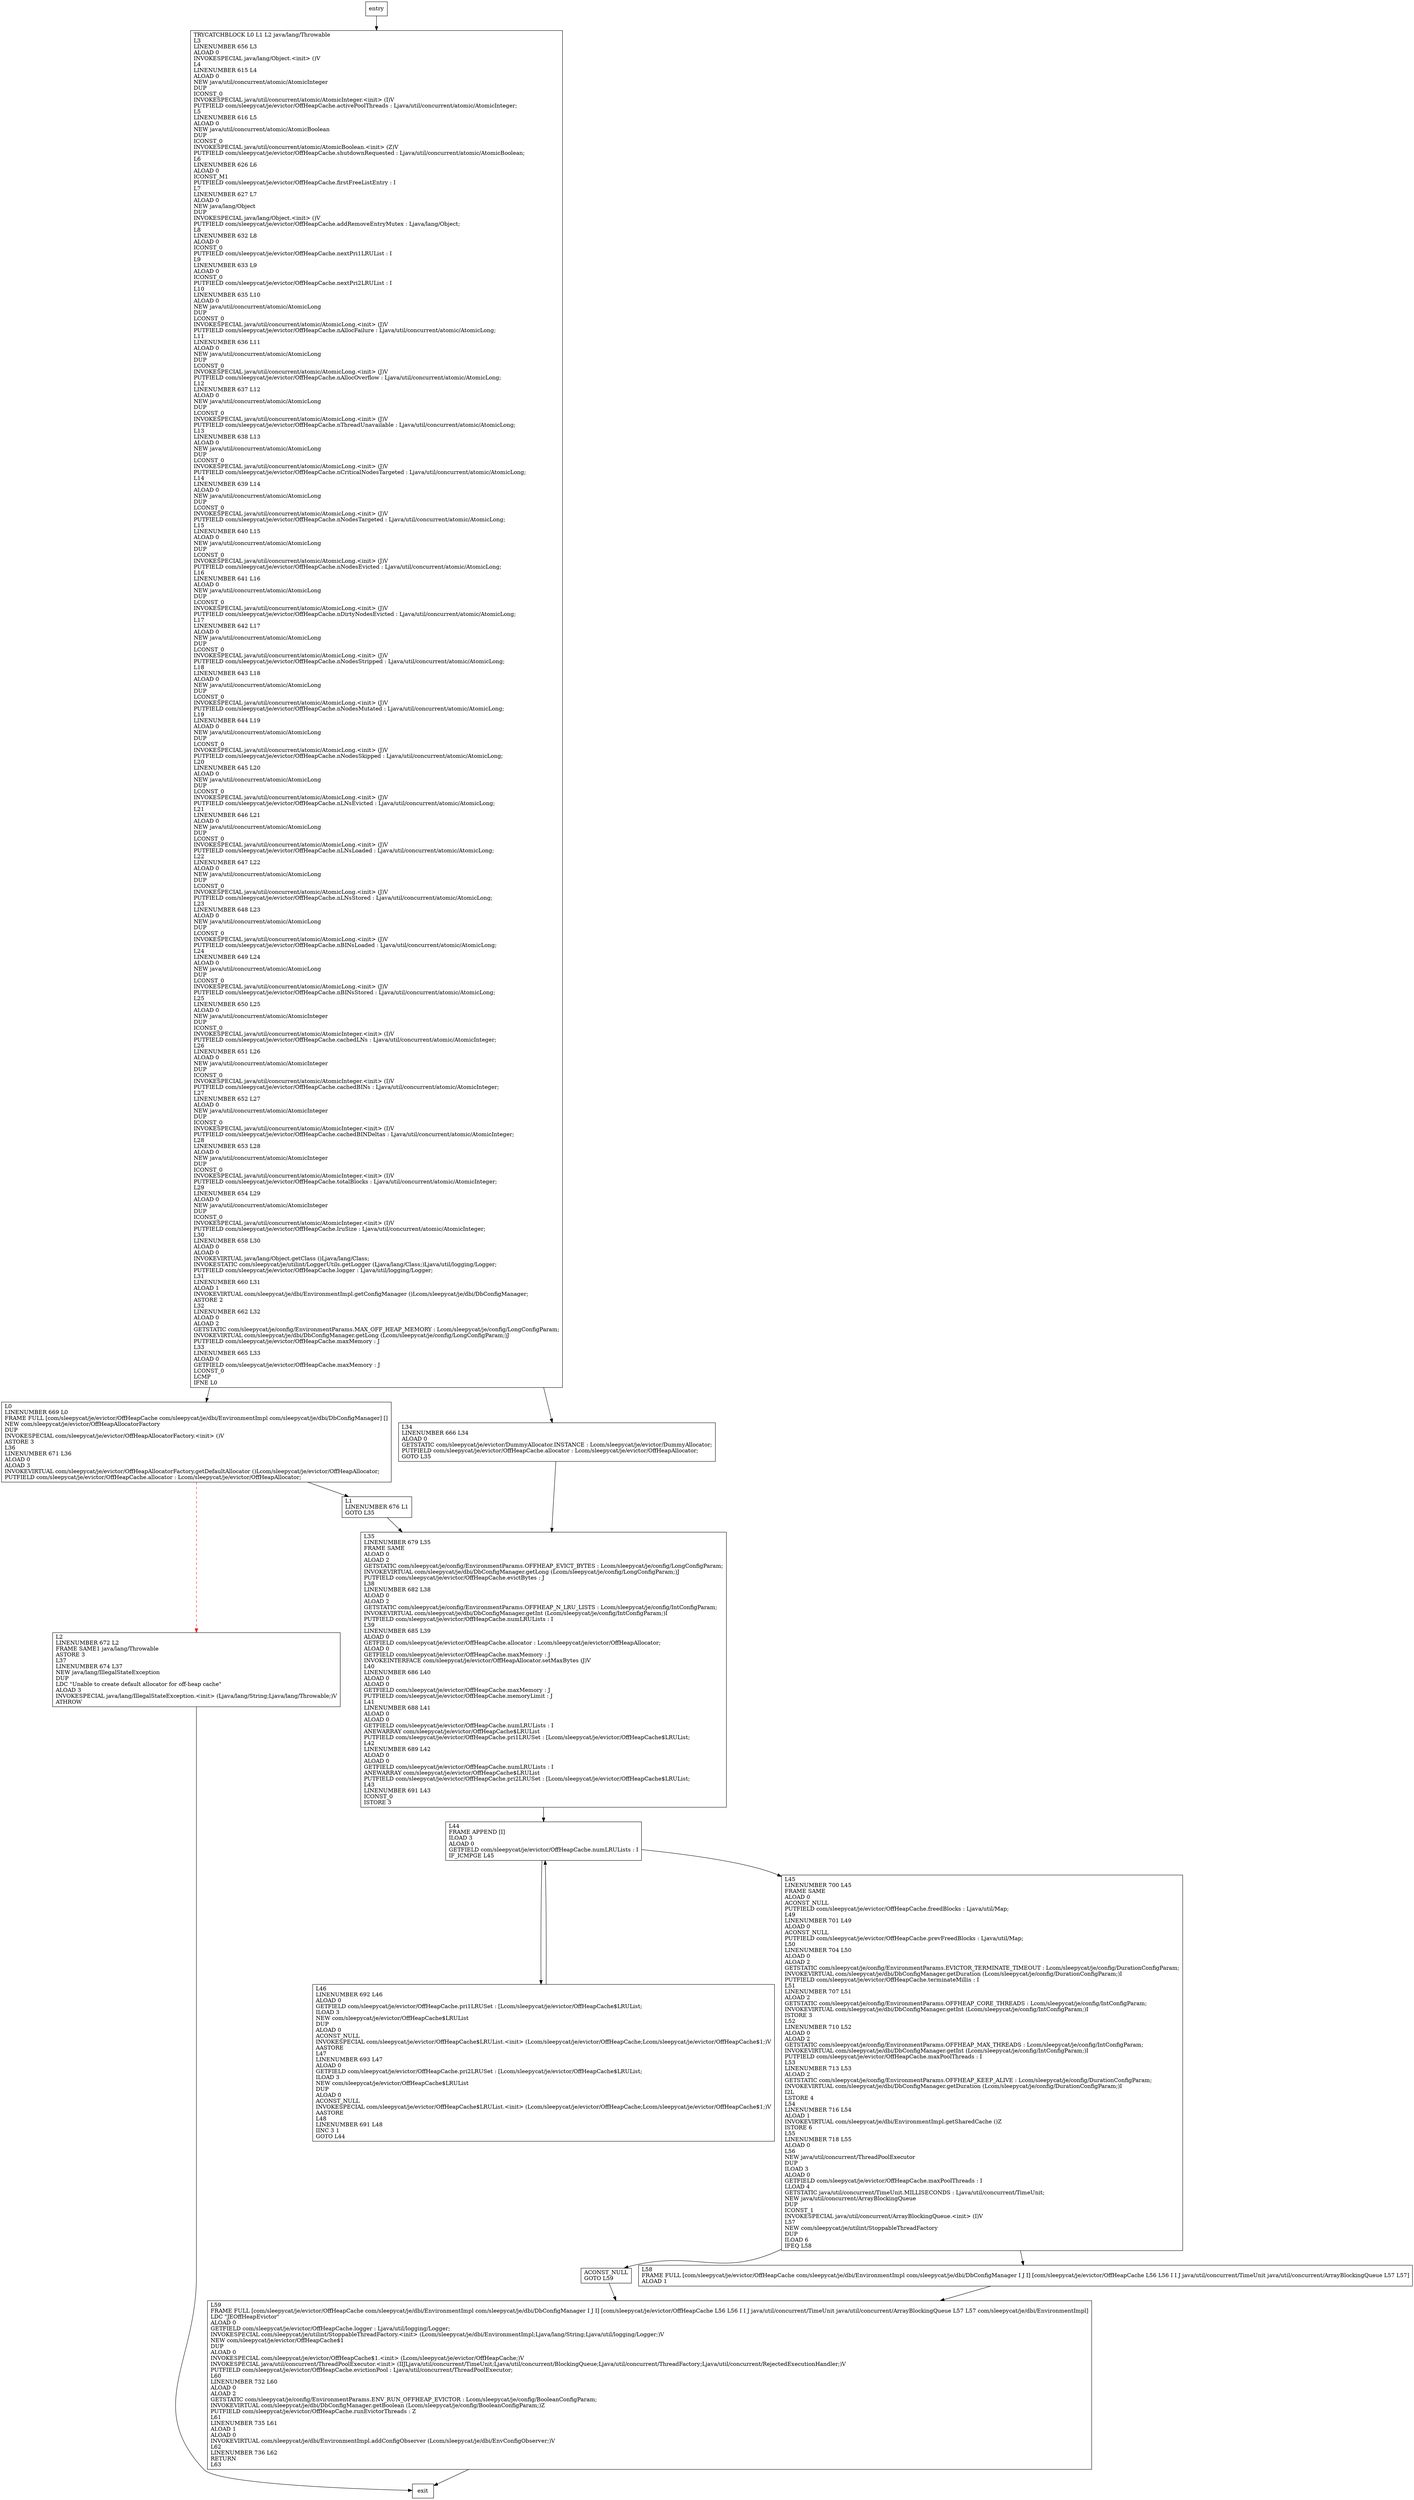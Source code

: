 digraph <init> {
node [shape=record];
13408151 [label="L0\lLINENUMBER 669 L0\lFRAME FULL [com/sleepycat/je/evictor/OffHeapCache com/sleepycat/je/dbi/EnvironmentImpl com/sleepycat/je/dbi/DbConfigManager] []\lNEW com/sleepycat/je/evictor/OffHeapAllocatorFactory\lDUP\lINVOKESPECIAL com/sleepycat/je/evictor/OffHeapAllocatorFactory.\<init\> ()V\lASTORE 3\lL36\lLINENUMBER 671 L36\lALOAD 0\lALOAD 3\lINVOKEVIRTUAL com/sleepycat/je/evictor/OffHeapAllocatorFactory.getDefaultAllocator ()Lcom/sleepycat/je/evictor/OffHeapAllocator;\lPUTFIELD com/sleepycat/je/evictor/OffHeapCache.allocator : Lcom/sleepycat/je/evictor/OffHeapAllocator;\l"];
175297982 [label="L59\lFRAME FULL [com/sleepycat/je/evictor/OffHeapCache com/sleepycat/je/dbi/EnvironmentImpl com/sleepycat/je/dbi/DbConfigManager I J I] [com/sleepycat/je/evictor/OffHeapCache L56 L56 I I J java/util/concurrent/TimeUnit java/util/concurrent/ArrayBlockingQueue L57 L57 com/sleepycat/je/dbi/EnvironmentImpl]\lLDC \"JEOffHeapEvictor\"\lALOAD 0\lGETFIELD com/sleepycat/je/evictor/OffHeapCache.logger : Ljava/util/logging/Logger;\lINVOKESPECIAL com/sleepycat/je/utilint/StoppableThreadFactory.\<init\> (Lcom/sleepycat/je/dbi/EnvironmentImpl;Ljava/lang/String;Ljava/util/logging/Logger;)V\lNEW com/sleepycat/je/evictor/OffHeapCache$1\lDUP\lALOAD 0\lINVOKESPECIAL com/sleepycat/je/evictor/OffHeapCache$1.\<init\> (Lcom/sleepycat/je/evictor/OffHeapCache;)V\lINVOKESPECIAL java/util/concurrent/ThreadPoolExecutor.\<init\> (IIJLjava/util/concurrent/TimeUnit;Ljava/util/concurrent/BlockingQueue;Ljava/util/concurrent/ThreadFactory;Ljava/util/concurrent/RejectedExecutionHandler;)V\lPUTFIELD com/sleepycat/je/evictor/OffHeapCache.evictionPool : Ljava/util/concurrent/ThreadPoolExecutor;\lL60\lLINENUMBER 732 L60\lALOAD 0\lALOAD 2\lGETSTATIC com/sleepycat/je/config/EnvironmentParams.ENV_RUN_OFFHEAP_EVICTOR : Lcom/sleepycat/je/config/BooleanConfigParam;\lINVOKEVIRTUAL com/sleepycat/je/dbi/DbConfigManager.getBoolean (Lcom/sleepycat/je/config/BooleanConfigParam;)Z\lPUTFIELD com/sleepycat/je/evictor/OffHeapCache.runEvictorThreads : Z\lL61\lLINENUMBER 735 L61\lALOAD 1\lALOAD 0\lINVOKEVIRTUAL com/sleepycat/je/dbi/EnvironmentImpl.addConfigObserver (Lcom/sleepycat/je/dbi/EnvConfigObserver;)V\lL62\lLINENUMBER 736 L62\lRETURN\lL63\l"];
631377285 [label="ACONST_NULL\lGOTO L59\l"];
452503743 [label="L35\lLINENUMBER 679 L35\lFRAME SAME\lALOAD 0\lALOAD 2\lGETSTATIC com/sleepycat/je/config/EnvironmentParams.OFFHEAP_EVICT_BYTES : Lcom/sleepycat/je/config/LongConfigParam;\lINVOKEVIRTUAL com/sleepycat/je/dbi/DbConfigManager.getLong (Lcom/sleepycat/je/config/LongConfigParam;)J\lPUTFIELD com/sleepycat/je/evictor/OffHeapCache.evictBytes : J\lL38\lLINENUMBER 682 L38\lALOAD 0\lALOAD 2\lGETSTATIC com/sleepycat/je/config/EnvironmentParams.OFFHEAP_N_LRU_LISTS : Lcom/sleepycat/je/config/IntConfigParam;\lINVOKEVIRTUAL com/sleepycat/je/dbi/DbConfigManager.getInt (Lcom/sleepycat/je/config/IntConfigParam;)I\lPUTFIELD com/sleepycat/je/evictor/OffHeapCache.numLRULists : I\lL39\lLINENUMBER 685 L39\lALOAD 0\lGETFIELD com/sleepycat/je/evictor/OffHeapCache.allocator : Lcom/sleepycat/je/evictor/OffHeapAllocator;\lALOAD 0\lGETFIELD com/sleepycat/je/evictor/OffHeapCache.maxMemory : J\lINVOKEINTERFACE com/sleepycat/je/evictor/OffHeapAllocator.setMaxBytes (J)V\lL40\lLINENUMBER 686 L40\lALOAD 0\lALOAD 0\lGETFIELD com/sleepycat/je/evictor/OffHeapCache.maxMemory : J\lPUTFIELD com/sleepycat/je/evictor/OffHeapCache.memoryLimit : J\lL41\lLINENUMBER 688 L41\lALOAD 0\lALOAD 0\lGETFIELD com/sleepycat/je/evictor/OffHeapCache.numLRULists : I\lANEWARRAY com/sleepycat/je/evictor/OffHeapCache$LRUList\lPUTFIELD com/sleepycat/je/evictor/OffHeapCache.pri1LRUSet : [Lcom/sleepycat/je/evictor/OffHeapCache$LRUList;\lL42\lLINENUMBER 689 L42\lALOAD 0\lALOAD 0\lGETFIELD com/sleepycat/je/evictor/OffHeapCache.numLRULists : I\lANEWARRAY com/sleepycat/je/evictor/OffHeapCache$LRUList\lPUTFIELD com/sleepycat/je/evictor/OffHeapCache.pri2LRUSet : [Lcom/sleepycat/je/evictor/OffHeapCache$LRUList;\lL43\lLINENUMBER 691 L43\lICONST_0\lISTORE 3\l"];
1987060959 [label="L58\lFRAME FULL [com/sleepycat/je/evictor/OffHeapCache com/sleepycat/je/dbi/EnvironmentImpl com/sleepycat/je/dbi/DbConfigManager I J I] [com/sleepycat/je/evictor/OffHeapCache L56 L56 I I J java/util/concurrent/TimeUnit java/util/concurrent/ArrayBlockingQueue L57 L57]\lALOAD 1\l"];
1676927422 [label="L46\lLINENUMBER 692 L46\lALOAD 0\lGETFIELD com/sleepycat/je/evictor/OffHeapCache.pri1LRUSet : [Lcom/sleepycat/je/evictor/OffHeapCache$LRUList;\lILOAD 3\lNEW com/sleepycat/je/evictor/OffHeapCache$LRUList\lDUP\lALOAD 0\lACONST_NULL\lINVOKESPECIAL com/sleepycat/je/evictor/OffHeapCache$LRUList.\<init\> (Lcom/sleepycat/je/evictor/OffHeapCache;Lcom/sleepycat/je/evictor/OffHeapCache$1;)V\lAASTORE\lL47\lLINENUMBER 693 L47\lALOAD 0\lGETFIELD com/sleepycat/je/evictor/OffHeapCache.pri2LRUSet : [Lcom/sleepycat/je/evictor/OffHeapCache$LRUList;\lILOAD 3\lNEW com/sleepycat/je/evictor/OffHeapCache$LRUList\lDUP\lALOAD 0\lACONST_NULL\lINVOKESPECIAL com/sleepycat/je/evictor/OffHeapCache$LRUList.\<init\> (Lcom/sleepycat/je/evictor/OffHeapCache;Lcom/sleepycat/je/evictor/OffHeapCache$1;)V\lAASTORE\lL48\lLINENUMBER 691 L48\lIINC 3 1\lGOTO L44\l"];
2059464498 [label="L45\lLINENUMBER 700 L45\lFRAME SAME\lALOAD 0\lACONST_NULL\lPUTFIELD com/sleepycat/je/evictor/OffHeapCache.freedBlocks : Ljava/util/Map;\lL49\lLINENUMBER 701 L49\lALOAD 0\lACONST_NULL\lPUTFIELD com/sleepycat/je/evictor/OffHeapCache.prevFreedBlocks : Ljava/util/Map;\lL50\lLINENUMBER 704 L50\lALOAD 0\lALOAD 2\lGETSTATIC com/sleepycat/je/config/EnvironmentParams.EVICTOR_TERMINATE_TIMEOUT : Lcom/sleepycat/je/config/DurationConfigParam;\lINVOKEVIRTUAL com/sleepycat/je/dbi/DbConfigManager.getDuration (Lcom/sleepycat/je/config/DurationConfigParam;)I\lPUTFIELD com/sleepycat/je/evictor/OffHeapCache.terminateMillis : I\lL51\lLINENUMBER 707 L51\lALOAD 2\lGETSTATIC com/sleepycat/je/config/EnvironmentParams.OFFHEAP_CORE_THREADS : Lcom/sleepycat/je/config/IntConfigParam;\lINVOKEVIRTUAL com/sleepycat/je/dbi/DbConfigManager.getInt (Lcom/sleepycat/je/config/IntConfigParam;)I\lISTORE 3\lL52\lLINENUMBER 710 L52\lALOAD 0\lALOAD 2\lGETSTATIC com/sleepycat/je/config/EnvironmentParams.OFFHEAP_MAX_THREADS : Lcom/sleepycat/je/config/IntConfigParam;\lINVOKEVIRTUAL com/sleepycat/je/dbi/DbConfigManager.getInt (Lcom/sleepycat/je/config/IntConfigParam;)I\lPUTFIELD com/sleepycat/je/evictor/OffHeapCache.maxPoolThreads : I\lL53\lLINENUMBER 713 L53\lALOAD 2\lGETSTATIC com/sleepycat/je/config/EnvironmentParams.OFFHEAP_KEEP_ALIVE : Lcom/sleepycat/je/config/DurationConfigParam;\lINVOKEVIRTUAL com/sleepycat/je/dbi/DbConfigManager.getDuration (Lcom/sleepycat/je/config/DurationConfigParam;)I\lI2L\lLSTORE 4\lL54\lLINENUMBER 716 L54\lALOAD 1\lINVOKEVIRTUAL com/sleepycat/je/dbi/EnvironmentImpl.getSharedCache ()Z\lISTORE 6\lL55\lLINENUMBER 718 L55\lALOAD 0\lL56\lNEW java/util/concurrent/ThreadPoolExecutor\lDUP\lILOAD 3\lALOAD 0\lGETFIELD com/sleepycat/je/evictor/OffHeapCache.maxPoolThreads : I\lLLOAD 4\lGETSTATIC java/util/concurrent/TimeUnit.MILLISECONDS : Ljava/util/concurrent/TimeUnit;\lNEW java/util/concurrent/ArrayBlockingQueue\lDUP\lICONST_1\lINVOKESPECIAL java/util/concurrent/ArrayBlockingQueue.\<init\> (I)V\lL57\lNEW com/sleepycat/je/utilint/StoppableThreadFactory\lDUP\lILOAD 6\lIFEQ L58\l"];
898864461 [label="L2\lLINENUMBER 672 L2\lFRAME SAME1 java/lang/Throwable\lASTORE 3\lL37\lLINENUMBER 674 L37\lNEW java/lang/IllegalStateException\lDUP\lLDC \"Unable to create default allocator for off-heap cache\"\lALOAD 3\lINVOKESPECIAL java/lang/IllegalStateException.\<init\> (Ljava/lang/String;Ljava/lang/Throwable;)V\lATHROW\l"];
2129459418 [label="L34\lLINENUMBER 666 L34\lALOAD 0\lGETSTATIC com/sleepycat/je/evictor/DummyAllocator.INSTANCE : Lcom/sleepycat/je/evictor/DummyAllocator;\lPUTFIELD com/sleepycat/je/evictor/OffHeapCache.allocator : Lcom/sleepycat/je/evictor/OffHeapAllocator;\lGOTO L35\l"];
1256402002 [label="L44\lFRAME APPEND [I]\lILOAD 3\lALOAD 0\lGETFIELD com/sleepycat/je/evictor/OffHeapCache.numLRULists : I\lIF_ICMPGE L45\l"];
296238206 [label="L1\lLINENUMBER 676 L1\lGOTO L35\l"];
390832106 [label="TRYCATCHBLOCK L0 L1 L2 java/lang/Throwable\lL3\lLINENUMBER 656 L3\lALOAD 0\lINVOKESPECIAL java/lang/Object.\<init\> ()V\lL4\lLINENUMBER 615 L4\lALOAD 0\lNEW java/util/concurrent/atomic/AtomicInteger\lDUP\lICONST_0\lINVOKESPECIAL java/util/concurrent/atomic/AtomicInteger.\<init\> (I)V\lPUTFIELD com/sleepycat/je/evictor/OffHeapCache.activePoolThreads : Ljava/util/concurrent/atomic/AtomicInteger;\lL5\lLINENUMBER 616 L5\lALOAD 0\lNEW java/util/concurrent/atomic/AtomicBoolean\lDUP\lICONST_0\lINVOKESPECIAL java/util/concurrent/atomic/AtomicBoolean.\<init\> (Z)V\lPUTFIELD com/sleepycat/je/evictor/OffHeapCache.shutdownRequested : Ljava/util/concurrent/atomic/AtomicBoolean;\lL6\lLINENUMBER 626 L6\lALOAD 0\lICONST_M1\lPUTFIELD com/sleepycat/je/evictor/OffHeapCache.firstFreeListEntry : I\lL7\lLINENUMBER 627 L7\lALOAD 0\lNEW java/lang/Object\lDUP\lINVOKESPECIAL java/lang/Object.\<init\> ()V\lPUTFIELD com/sleepycat/je/evictor/OffHeapCache.addRemoveEntryMutex : Ljava/lang/Object;\lL8\lLINENUMBER 632 L8\lALOAD 0\lICONST_0\lPUTFIELD com/sleepycat/je/evictor/OffHeapCache.nextPri1LRUList : I\lL9\lLINENUMBER 633 L9\lALOAD 0\lICONST_0\lPUTFIELD com/sleepycat/je/evictor/OffHeapCache.nextPri2LRUList : I\lL10\lLINENUMBER 635 L10\lALOAD 0\lNEW java/util/concurrent/atomic/AtomicLong\lDUP\lLCONST_0\lINVOKESPECIAL java/util/concurrent/atomic/AtomicLong.\<init\> (J)V\lPUTFIELD com/sleepycat/je/evictor/OffHeapCache.nAllocFailure : Ljava/util/concurrent/atomic/AtomicLong;\lL11\lLINENUMBER 636 L11\lALOAD 0\lNEW java/util/concurrent/atomic/AtomicLong\lDUP\lLCONST_0\lINVOKESPECIAL java/util/concurrent/atomic/AtomicLong.\<init\> (J)V\lPUTFIELD com/sleepycat/je/evictor/OffHeapCache.nAllocOverflow : Ljava/util/concurrent/atomic/AtomicLong;\lL12\lLINENUMBER 637 L12\lALOAD 0\lNEW java/util/concurrent/atomic/AtomicLong\lDUP\lLCONST_0\lINVOKESPECIAL java/util/concurrent/atomic/AtomicLong.\<init\> (J)V\lPUTFIELD com/sleepycat/je/evictor/OffHeapCache.nThreadUnavailable : Ljava/util/concurrent/atomic/AtomicLong;\lL13\lLINENUMBER 638 L13\lALOAD 0\lNEW java/util/concurrent/atomic/AtomicLong\lDUP\lLCONST_0\lINVOKESPECIAL java/util/concurrent/atomic/AtomicLong.\<init\> (J)V\lPUTFIELD com/sleepycat/je/evictor/OffHeapCache.nCriticalNodesTargeted : Ljava/util/concurrent/atomic/AtomicLong;\lL14\lLINENUMBER 639 L14\lALOAD 0\lNEW java/util/concurrent/atomic/AtomicLong\lDUP\lLCONST_0\lINVOKESPECIAL java/util/concurrent/atomic/AtomicLong.\<init\> (J)V\lPUTFIELD com/sleepycat/je/evictor/OffHeapCache.nNodesTargeted : Ljava/util/concurrent/atomic/AtomicLong;\lL15\lLINENUMBER 640 L15\lALOAD 0\lNEW java/util/concurrent/atomic/AtomicLong\lDUP\lLCONST_0\lINVOKESPECIAL java/util/concurrent/atomic/AtomicLong.\<init\> (J)V\lPUTFIELD com/sleepycat/je/evictor/OffHeapCache.nNodesEvicted : Ljava/util/concurrent/atomic/AtomicLong;\lL16\lLINENUMBER 641 L16\lALOAD 0\lNEW java/util/concurrent/atomic/AtomicLong\lDUP\lLCONST_0\lINVOKESPECIAL java/util/concurrent/atomic/AtomicLong.\<init\> (J)V\lPUTFIELD com/sleepycat/je/evictor/OffHeapCache.nDirtyNodesEvicted : Ljava/util/concurrent/atomic/AtomicLong;\lL17\lLINENUMBER 642 L17\lALOAD 0\lNEW java/util/concurrent/atomic/AtomicLong\lDUP\lLCONST_0\lINVOKESPECIAL java/util/concurrent/atomic/AtomicLong.\<init\> (J)V\lPUTFIELD com/sleepycat/je/evictor/OffHeapCache.nNodesStripped : Ljava/util/concurrent/atomic/AtomicLong;\lL18\lLINENUMBER 643 L18\lALOAD 0\lNEW java/util/concurrent/atomic/AtomicLong\lDUP\lLCONST_0\lINVOKESPECIAL java/util/concurrent/atomic/AtomicLong.\<init\> (J)V\lPUTFIELD com/sleepycat/je/evictor/OffHeapCache.nNodesMutated : Ljava/util/concurrent/atomic/AtomicLong;\lL19\lLINENUMBER 644 L19\lALOAD 0\lNEW java/util/concurrent/atomic/AtomicLong\lDUP\lLCONST_0\lINVOKESPECIAL java/util/concurrent/atomic/AtomicLong.\<init\> (J)V\lPUTFIELD com/sleepycat/je/evictor/OffHeapCache.nNodesSkipped : Ljava/util/concurrent/atomic/AtomicLong;\lL20\lLINENUMBER 645 L20\lALOAD 0\lNEW java/util/concurrent/atomic/AtomicLong\lDUP\lLCONST_0\lINVOKESPECIAL java/util/concurrent/atomic/AtomicLong.\<init\> (J)V\lPUTFIELD com/sleepycat/je/evictor/OffHeapCache.nLNsEvicted : Ljava/util/concurrent/atomic/AtomicLong;\lL21\lLINENUMBER 646 L21\lALOAD 0\lNEW java/util/concurrent/atomic/AtomicLong\lDUP\lLCONST_0\lINVOKESPECIAL java/util/concurrent/atomic/AtomicLong.\<init\> (J)V\lPUTFIELD com/sleepycat/je/evictor/OffHeapCache.nLNsLoaded : Ljava/util/concurrent/atomic/AtomicLong;\lL22\lLINENUMBER 647 L22\lALOAD 0\lNEW java/util/concurrent/atomic/AtomicLong\lDUP\lLCONST_0\lINVOKESPECIAL java/util/concurrent/atomic/AtomicLong.\<init\> (J)V\lPUTFIELD com/sleepycat/je/evictor/OffHeapCache.nLNsStored : Ljava/util/concurrent/atomic/AtomicLong;\lL23\lLINENUMBER 648 L23\lALOAD 0\lNEW java/util/concurrent/atomic/AtomicLong\lDUP\lLCONST_0\lINVOKESPECIAL java/util/concurrent/atomic/AtomicLong.\<init\> (J)V\lPUTFIELD com/sleepycat/je/evictor/OffHeapCache.nBINsLoaded : Ljava/util/concurrent/atomic/AtomicLong;\lL24\lLINENUMBER 649 L24\lALOAD 0\lNEW java/util/concurrent/atomic/AtomicLong\lDUP\lLCONST_0\lINVOKESPECIAL java/util/concurrent/atomic/AtomicLong.\<init\> (J)V\lPUTFIELD com/sleepycat/je/evictor/OffHeapCache.nBINsStored : Ljava/util/concurrent/atomic/AtomicLong;\lL25\lLINENUMBER 650 L25\lALOAD 0\lNEW java/util/concurrent/atomic/AtomicInteger\lDUP\lICONST_0\lINVOKESPECIAL java/util/concurrent/atomic/AtomicInteger.\<init\> (I)V\lPUTFIELD com/sleepycat/je/evictor/OffHeapCache.cachedLNs : Ljava/util/concurrent/atomic/AtomicInteger;\lL26\lLINENUMBER 651 L26\lALOAD 0\lNEW java/util/concurrent/atomic/AtomicInteger\lDUP\lICONST_0\lINVOKESPECIAL java/util/concurrent/atomic/AtomicInteger.\<init\> (I)V\lPUTFIELD com/sleepycat/je/evictor/OffHeapCache.cachedBINs : Ljava/util/concurrent/atomic/AtomicInteger;\lL27\lLINENUMBER 652 L27\lALOAD 0\lNEW java/util/concurrent/atomic/AtomicInteger\lDUP\lICONST_0\lINVOKESPECIAL java/util/concurrent/atomic/AtomicInteger.\<init\> (I)V\lPUTFIELD com/sleepycat/je/evictor/OffHeapCache.cachedBINDeltas : Ljava/util/concurrent/atomic/AtomicInteger;\lL28\lLINENUMBER 653 L28\lALOAD 0\lNEW java/util/concurrent/atomic/AtomicInteger\lDUP\lICONST_0\lINVOKESPECIAL java/util/concurrent/atomic/AtomicInteger.\<init\> (I)V\lPUTFIELD com/sleepycat/je/evictor/OffHeapCache.totalBlocks : Ljava/util/concurrent/atomic/AtomicInteger;\lL29\lLINENUMBER 654 L29\lALOAD 0\lNEW java/util/concurrent/atomic/AtomicInteger\lDUP\lICONST_0\lINVOKESPECIAL java/util/concurrent/atomic/AtomicInteger.\<init\> (I)V\lPUTFIELD com/sleepycat/je/evictor/OffHeapCache.lruSize : Ljava/util/concurrent/atomic/AtomicInteger;\lL30\lLINENUMBER 658 L30\lALOAD 0\lALOAD 0\lINVOKEVIRTUAL java/lang/Object.getClass ()Ljava/lang/Class;\lINVOKESTATIC com/sleepycat/je/utilint/LoggerUtils.getLogger (Ljava/lang/Class;)Ljava/util/logging/Logger;\lPUTFIELD com/sleepycat/je/evictor/OffHeapCache.logger : Ljava/util/logging/Logger;\lL31\lLINENUMBER 660 L31\lALOAD 1\lINVOKEVIRTUAL com/sleepycat/je/dbi/EnvironmentImpl.getConfigManager ()Lcom/sleepycat/je/dbi/DbConfigManager;\lASTORE 2\lL32\lLINENUMBER 662 L32\lALOAD 0\lALOAD 2\lGETSTATIC com/sleepycat/je/config/EnvironmentParams.MAX_OFF_HEAP_MEMORY : Lcom/sleepycat/je/config/LongConfigParam;\lINVOKEVIRTUAL com/sleepycat/je/dbi/DbConfigManager.getLong (Lcom/sleepycat/je/config/LongConfigParam;)J\lPUTFIELD com/sleepycat/je/evictor/OffHeapCache.maxMemory : J\lL33\lLINENUMBER 665 L33\lALOAD 0\lGETFIELD com/sleepycat/je/evictor/OffHeapCache.maxMemory : J\lLCONST_0\lLCMP\lIFNE L0\l"];
entry;
exit;
13408151 -> 898864461 [style=dashed, color=red]
13408151 -> 296238206
175297982 -> exit
452503743 -> 1256402002
1987060959 -> 175297982
898864461 -> exit
1256402002 -> 1676927422
1256402002 -> 2059464498
390832106 -> 13408151
390832106 -> 2129459418
entry -> 390832106
631377285 -> 175297982
1676927422 -> 1256402002
2059464498 -> 631377285
2059464498 -> 1987060959
2129459418 -> 452503743
296238206 -> 452503743
}
